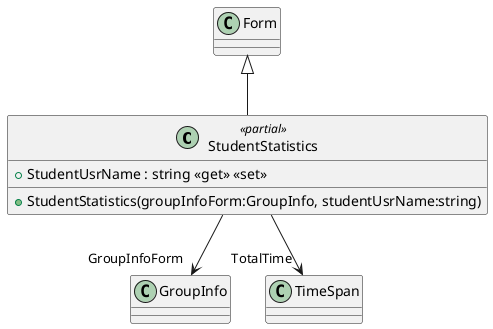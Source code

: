 @startuml
class StudentStatistics <<partial>> {
    + StudentUsrName : string <<get>> <<set>>
    + StudentStatistics(groupInfoForm:GroupInfo, studentUsrName:string)
}
Form <|-- StudentStatistics
StudentStatistics --> "GroupInfoForm" GroupInfo
StudentStatistics --> "TotalTime" TimeSpan
@enduml
